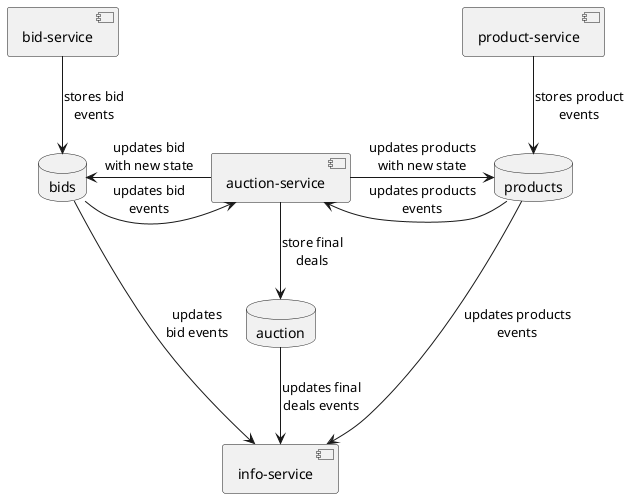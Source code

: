 @startuml arch-1

component "bid-service" as BIDS

database "bids" as BIDS_TOPIC

BIDS --> BIDS_TOPIC: stores bid\nevents

component "auction-service" as AUCTION

database "auction" as AUCTION_TOPIC

AUCTION --> AUCTION_TOPIC: store final\ndeals

BIDS_TOPIC -> AUCTION: updates bid\nevents

BIDS_TOPIC <- AUCTION: updates bid\nwith new state

component "product-service" as PRODUCT

database "products" as PRODUCT_TOPIC

PRODUCT --> PRODUCT_TOPIC: stores product\nevents

AUCTION -> PRODUCT_TOPIC: updates products\nwith new state

AUCTION <- PRODUCT_TOPIC: updates products\nevents

component "info-service" as INFO

BIDS_TOPIC --> INFO: updates\nbid events

PRODUCT_TOPIC ---> INFO: updates products\nevents

AUCTION_TOPIC --> INFO: updates final\ndeals events


@enduml
